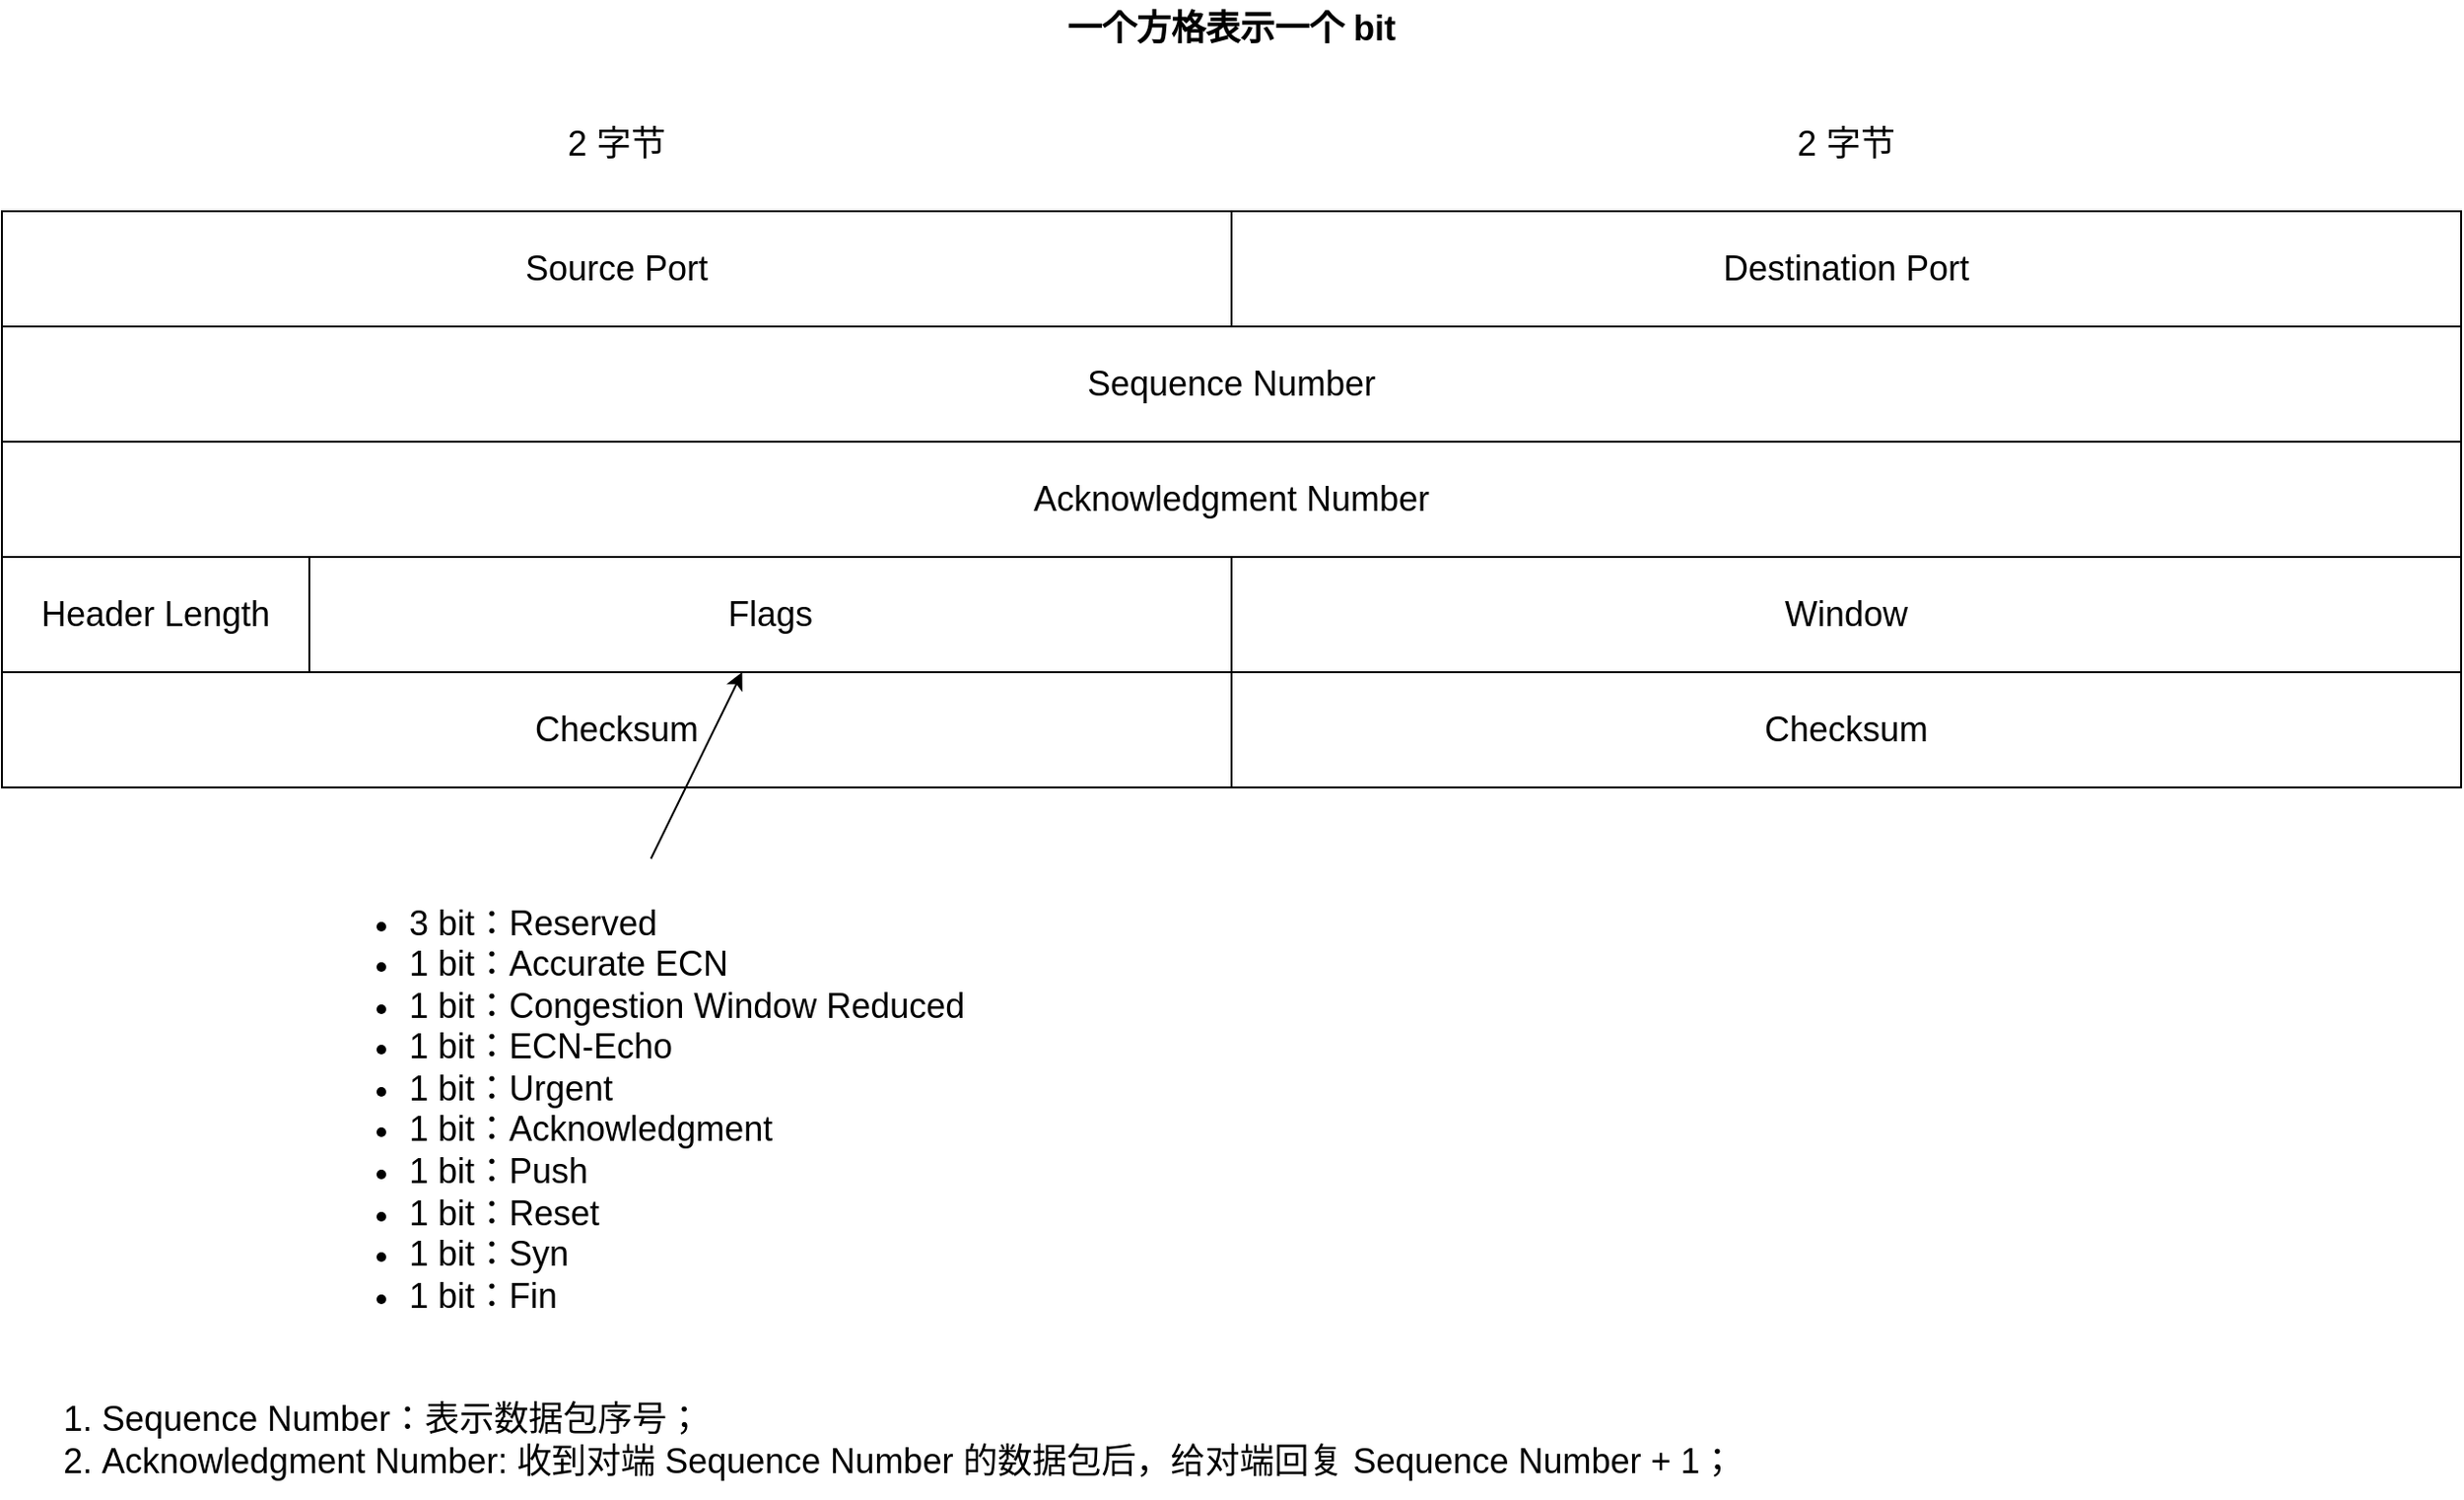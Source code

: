 <mxfile version="21.2.1" type="github">
  <diagram name="第 1 页" id="ICOvqZ3yyutcivsw5udB">
    <mxGraphModel dx="1434" dy="723" grid="1" gridSize="10" guides="1" tooltips="1" connect="1" arrows="1" fold="1" page="1" pageScale="1" pageWidth="20000" pageHeight="20000" math="0" shadow="0">
      <root>
        <mxCell id="0" />
        <mxCell id="1" parent="0" />
        <mxCell id="W6VdYjZ4QfinrksOY_2K-1" value="&lt;font style=&quot;font-size: 18px;&quot;&gt;Source Port&lt;/font&gt;" style="rounded=0;whiteSpace=wrap;html=1;" vertex="1" parent="1">
          <mxGeometry x="80" y="270" width="640" height="60" as="geometry" />
        </mxCell>
        <mxCell id="W6VdYjZ4QfinrksOY_2K-2" value="&lt;font style=&quot;font-size: 18px;&quot;&gt;Destination Port&lt;/font&gt;" style="rounded=0;whiteSpace=wrap;html=1;" vertex="1" parent="1">
          <mxGeometry x="720" y="270" width="640" height="60" as="geometry" />
        </mxCell>
        <mxCell id="W6VdYjZ4QfinrksOY_2K-3" value="&lt;font style=&quot;font-size: 18px;&quot;&gt;2 字节&lt;/font&gt;" style="text;html=1;strokeColor=none;fillColor=none;align=center;verticalAlign=middle;whiteSpace=wrap;rounded=0;" vertex="1" parent="1">
          <mxGeometry x="370" y="220" width="60" height="30" as="geometry" />
        </mxCell>
        <mxCell id="W6VdYjZ4QfinrksOY_2K-4" value="&lt;font style=&quot;font-size: 18px;&quot;&gt;2 字节&lt;/font&gt;" style="text;html=1;strokeColor=none;fillColor=none;align=center;verticalAlign=middle;whiteSpace=wrap;rounded=0;" vertex="1" parent="1">
          <mxGeometry x="1010" y="220" width="60" height="30" as="geometry" />
        </mxCell>
        <mxCell id="W6VdYjZ4QfinrksOY_2K-5" value="&lt;font style=&quot;font-size: 18px;&quot;&gt;Sequence Number&lt;/font&gt;" style="rounded=0;whiteSpace=wrap;html=1;" vertex="1" parent="1">
          <mxGeometry x="80" y="330" width="1280" height="60" as="geometry" />
        </mxCell>
        <mxCell id="W6VdYjZ4QfinrksOY_2K-6" value="&lt;font style=&quot;font-size: 18px;&quot;&gt;Acknowledgment Number&lt;/font&gt;" style="rounded=0;whiteSpace=wrap;html=1;" vertex="1" parent="1">
          <mxGeometry x="80" y="390" width="1280" height="60" as="geometry" />
        </mxCell>
        <mxCell id="W6VdYjZ4QfinrksOY_2K-7" value="&lt;font style=&quot;font-size: 18px;&quot;&gt;&lt;b&gt;一个方格表示一个 bit&lt;/b&gt;&lt;/font&gt;" style="text;html=1;strokeColor=none;fillColor=none;align=center;verticalAlign=middle;whiteSpace=wrap;rounded=0;" vertex="1" parent="1">
          <mxGeometry x="580" y="160" width="280" height="30" as="geometry" />
        </mxCell>
        <mxCell id="W6VdYjZ4QfinrksOY_2K-8" value="&lt;font style=&quot;font-size: 18px;&quot;&gt;Header Length&lt;/font&gt;" style="rounded=0;whiteSpace=wrap;html=1;" vertex="1" parent="1">
          <mxGeometry x="80" y="450" width="160" height="60" as="geometry" />
        </mxCell>
        <mxCell id="W6VdYjZ4QfinrksOY_2K-9" value="&lt;font style=&quot;font-size: 18px;&quot;&gt;Flags&lt;/font&gt;" style="rounded=0;whiteSpace=wrap;html=1;" vertex="1" parent="1">
          <mxGeometry x="240" y="450" width="480" height="60" as="geometry" />
        </mxCell>
        <mxCell id="W6VdYjZ4QfinrksOY_2K-10" value="&lt;font style=&quot;font-size: 18px;&quot;&gt;Window&lt;/font&gt;" style="rounded=0;whiteSpace=wrap;html=1;" vertex="1" parent="1">
          <mxGeometry x="720" y="450" width="640" height="60" as="geometry" />
        </mxCell>
        <mxCell id="W6VdYjZ4QfinrksOY_2K-11" value="&lt;font style=&quot;font-size: 18px;&quot;&gt;Checksum&lt;/font&gt;" style="rounded=0;whiteSpace=wrap;html=1;" vertex="1" parent="1">
          <mxGeometry x="80" y="510" width="640" height="60" as="geometry" />
        </mxCell>
        <mxCell id="W6VdYjZ4QfinrksOY_2K-12" value="&lt;font style=&quot;font-size: 18px;&quot;&gt;Checksum&lt;/font&gt;" style="rounded=0;whiteSpace=wrap;html=1;" vertex="1" parent="1">
          <mxGeometry x="720" y="510" width="640" height="60" as="geometry" />
        </mxCell>
        <mxCell id="W6VdYjZ4QfinrksOY_2K-14" value="&lt;ul style=&quot;font-size: 18px;&quot;&gt;&lt;li style=&quot;font-size: 18px;&quot;&gt;3 bit：Reserved&lt;/li&gt;&lt;li style=&quot;font-size: 18px;&quot;&gt;1 bit：Accurate ECN&lt;/li&gt;&lt;li style=&quot;font-size: 18px;&quot;&gt;1 bit：Congestion Window Reduced&lt;/li&gt;&lt;li style=&quot;font-size: 18px;&quot;&gt;1 bit：ECN-Echo&lt;/li&gt;&lt;li style=&quot;font-size: 18px;&quot;&gt;1 bit：Urgent&lt;/li&gt;&lt;li style=&quot;font-size: 18px;&quot;&gt;1 bit：Acknowledgment&lt;/li&gt;&lt;li style=&quot;font-size: 18px;&quot;&gt;1 bit：Push&lt;/li&gt;&lt;li style=&quot;font-size: 18px;&quot;&gt;1 bit：Reset&lt;/li&gt;&lt;li style=&quot;font-size: 18px;&quot;&gt;1 bit：Syn&lt;/li&gt;&lt;li style=&quot;font-size: 18px;&quot;&gt;1 bit：Fin&lt;/li&gt;&lt;/ul&gt;" style="text;strokeColor=none;fillColor=none;html=1;whiteSpace=wrap;verticalAlign=middle;overflow=hidden;fontSize=18;" vertex="1" parent="1">
          <mxGeometry x="250" y="610" width="510" height="240" as="geometry" />
        </mxCell>
        <mxCell id="W6VdYjZ4QfinrksOY_2K-19" value="" style="endArrow=classic;html=1;rounded=0;exitX=0.329;exitY=-0.012;exitDx=0;exitDy=0;exitPerimeter=0;" edge="1" parent="1" source="W6VdYjZ4QfinrksOY_2K-14" target="W6VdYjZ4QfinrksOY_2K-9">
          <mxGeometry width="50" height="50" relative="1" as="geometry">
            <mxPoint x="600" y="740" as="sourcePoint" />
            <mxPoint x="650" y="690" as="targetPoint" />
          </mxGeometry>
        </mxCell>
        <mxCell id="W6VdYjZ4QfinrksOY_2K-20" value="&lt;span style=&quot;font-size: 18px;&quot;&gt;1. Sequence Number：表示数据包序号；&lt;br&gt;2. Acknowledgment Number: 收到对端 Sequence Number 的数据包后，给对端回复 Sequence Number + 1；&lt;br&gt;&lt;/span&gt;" style="text;html=1;strokeColor=none;fillColor=none;align=left;verticalAlign=middle;whiteSpace=wrap;rounded=0;" vertex="1" parent="1">
          <mxGeometry x="110" y="880" width="1250" height="60" as="geometry" />
        </mxCell>
      </root>
    </mxGraphModel>
  </diagram>
</mxfile>
